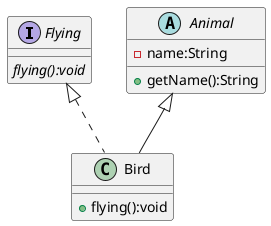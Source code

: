 @startuml

Interface Flying{
    {abstract}flying():void
}

abstract class Animal{
    -name:String
    +getName():String
}

class Bird{
    +flying():void
}

Flying <|.. Bird
Animal <|-- Bird    

@enduml